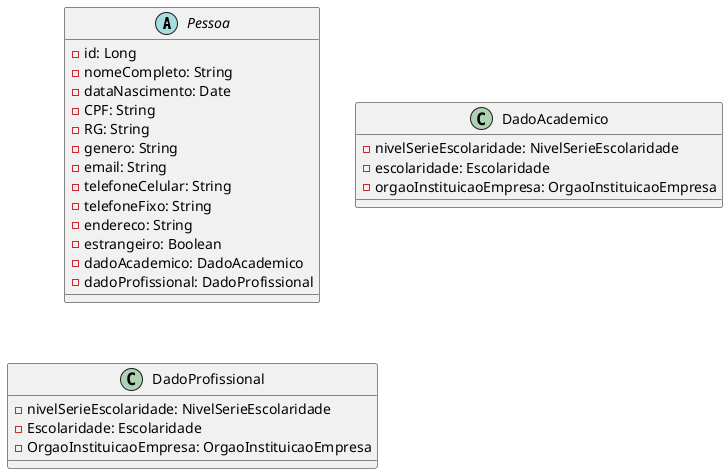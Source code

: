 @startuml

abstract class Pessoa {
    - id: Long
    - nomeCompleto: String
    - dataNascimento: Date
    - CPF: String
    - RG: String
    - genero: String
    - email: String
    - telefoneCelular: String
    - telefoneFixo: String
    - endereco: String
    - estrangeiro: Boolean
    - dadoAcademico: DadoAcademico
    - dadoProfissional: DadoProfissional
}

class DadoAcademico {
    - nivelSerieEscolaridade: NivelSerieEscolaridade
    - escolaridade: Escolaridade
    - orgaoInstituicaoEmpresa: OrgaoInstituicaoEmpresa
}

class DadoProfissional {
    - nivelSerieEscolaridade: NivelSerieEscolaridade
    - Escolaridade: Escolaridade
    - OrgaoInstituicaoEmpresa: OrgaoInstituicaoEmpresa
}



@enduml